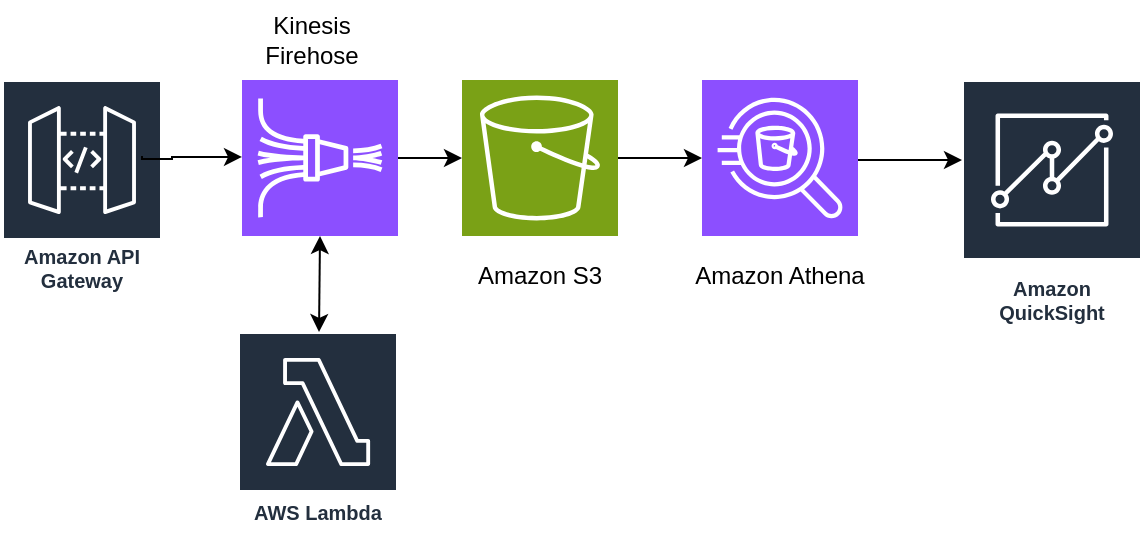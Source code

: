 <mxfile version="24.7.0" type="github">
  <diagram name="Page-1" id="drvWwoh4-EsniAYj6IIH">
    <mxGraphModel dx="737" dy="318" grid="1" gridSize="10" guides="1" tooltips="1" connect="1" arrows="1" fold="1" page="1" pageScale="1" pageWidth="850" pageHeight="1100" math="0" shadow="0">
      <root>
        <mxCell id="0" />
        <mxCell id="1" parent="0" />
        <mxCell id="lQF8d-zKFmobtxhJYs-Z-1" value="Amazon API Gateway" style="sketch=0;outlineConnect=0;fontColor=#232F3E;gradientColor=none;strokeColor=#ffffff;fillColor=#232F3E;dashed=0;verticalLabelPosition=middle;verticalAlign=bottom;align=center;html=1;whiteSpace=wrap;fontSize=10;fontStyle=1;spacing=3;shape=mxgraph.aws4.productIcon;prIcon=mxgraph.aws4.api_gateway;" vertex="1" parent="1">
          <mxGeometry x="170" y="160" width="80" height="110" as="geometry" />
        </mxCell>
        <mxCell id="lQF8d-zKFmobtxhJYs-Z-5" style="edgeStyle=orthogonalEdgeStyle;rounded=0;orthogonalLoop=1;jettySize=auto;html=1;" edge="1" parent="1" source="lQF8d-zKFmobtxhJYs-Z-2" target="lQF8d-zKFmobtxhJYs-Z-3">
          <mxGeometry relative="1" as="geometry" />
        </mxCell>
        <mxCell id="lQF8d-zKFmobtxhJYs-Z-2" value="" style="sketch=0;points=[[0,0,0],[0.25,0,0],[0.5,0,0],[0.75,0,0],[1,0,0],[0,1,0],[0.25,1,0],[0.5,1,0],[0.75,1,0],[1,1,0],[0,0.25,0],[0,0.5,0],[0,0.75,0],[1,0.25,0],[1,0.5,0],[1,0.75,0]];outlineConnect=0;fontColor=#232F3E;fillColor=#8C4FFF;strokeColor=#ffffff;dashed=0;verticalLabelPosition=bottom;verticalAlign=top;align=center;html=1;fontSize=12;fontStyle=0;aspect=fixed;shape=mxgraph.aws4.resourceIcon;resIcon=mxgraph.aws4.kinesis_data_firehose;" vertex="1" parent="1">
          <mxGeometry x="290" y="160" width="78" height="78" as="geometry" />
        </mxCell>
        <mxCell id="lQF8d-zKFmobtxhJYs-Z-8" style="edgeStyle=orthogonalEdgeStyle;rounded=0;orthogonalLoop=1;jettySize=auto;html=1;" edge="1" parent="1" source="lQF8d-zKFmobtxhJYs-Z-3" target="lQF8d-zKFmobtxhJYs-Z-7">
          <mxGeometry relative="1" as="geometry" />
        </mxCell>
        <mxCell id="lQF8d-zKFmobtxhJYs-Z-3" value="" style="sketch=0;points=[[0,0,0],[0.25,0,0],[0.5,0,0],[0.75,0,0],[1,0,0],[0,1,0],[0.25,1,0],[0.5,1,0],[0.75,1,0],[1,1,0],[0,0.25,0],[0,0.5,0],[0,0.75,0],[1,0.25,0],[1,0.5,0],[1,0.75,0]];outlineConnect=0;fontColor=#232F3E;fillColor=#7AA116;strokeColor=#ffffff;dashed=0;verticalLabelPosition=bottom;verticalAlign=top;align=center;html=1;fontSize=12;fontStyle=0;aspect=fixed;shape=mxgraph.aws4.resourceIcon;resIcon=mxgraph.aws4.s3;" vertex="1" parent="1">
          <mxGeometry x="400" y="160" width="78" height="78" as="geometry" />
        </mxCell>
        <mxCell id="lQF8d-zKFmobtxhJYs-Z-6" style="edgeStyle=orthogonalEdgeStyle;rounded=0;orthogonalLoop=1;jettySize=auto;html=1;entryX=0;entryY=0.5;entryDx=0;entryDy=0;entryPerimeter=0;" edge="1" parent="1">
          <mxGeometry relative="1" as="geometry">
            <mxPoint x="240" y="198" as="sourcePoint" />
            <mxPoint x="290" y="198.49" as="targetPoint" />
            <Array as="points">
              <mxPoint x="255" y="199.49" />
              <mxPoint x="255" y="198.49" />
            </Array>
          </mxGeometry>
        </mxCell>
        <mxCell id="lQF8d-zKFmobtxhJYs-Z-11" style="edgeStyle=orthogonalEdgeStyle;rounded=0;orthogonalLoop=1;jettySize=auto;html=1;" edge="1" parent="1" source="lQF8d-zKFmobtxhJYs-Z-7" target="lQF8d-zKFmobtxhJYs-Z-10">
          <mxGeometry relative="1" as="geometry">
            <mxPoint x="620" y="199" as="targetPoint" />
            <Array as="points">
              <mxPoint x="640" y="200" />
              <mxPoint x="640" y="200" />
            </Array>
          </mxGeometry>
        </mxCell>
        <mxCell id="lQF8d-zKFmobtxhJYs-Z-7" value="" style="sketch=0;points=[[0,0,0],[0.25,0,0],[0.5,0,0],[0.75,0,0],[1,0,0],[0,1,0],[0.25,1,0],[0.5,1,0],[0.75,1,0],[1,1,0],[0,0.25,0],[0,0.5,0],[0,0.75,0],[1,0.25,0],[1,0.5,0],[1,0.75,0]];outlineConnect=0;fontColor=#232F3E;fillColor=#8C4FFF;strokeColor=#ffffff;dashed=0;verticalLabelPosition=bottom;verticalAlign=top;align=center;html=1;fontSize=12;fontStyle=0;aspect=fixed;shape=mxgraph.aws4.resourceIcon;resIcon=mxgraph.aws4.athena;" vertex="1" parent="1">
          <mxGeometry x="520" y="160" width="78" height="78" as="geometry" />
        </mxCell>
        <mxCell id="lQF8d-zKFmobtxhJYs-Z-10" value="Amazon QuickSight" style="sketch=0;outlineConnect=0;fontColor=#232F3E;gradientColor=none;strokeColor=#ffffff;fillColor=#232F3E;dashed=0;verticalLabelPosition=middle;verticalAlign=bottom;align=center;html=1;whiteSpace=wrap;fontSize=10;fontStyle=1;spacing=3;shape=mxgraph.aws4.productIcon;prIcon=mxgraph.aws4.quicksight;" vertex="1" parent="1">
          <mxGeometry x="650" y="160" width="90" height="126" as="geometry" />
        </mxCell>
        <mxCell id="lQF8d-zKFmobtxhJYs-Z-12" value="AWS Lambda" style="sketch=0;outlineConnect=0;fontColor=#232F3E;gradientColor=none;strokeColor=#ffffff;fillColor=#232F3E;dashed=0;verticalLabelPosition=middle;verticalAlign=bottom;align=center;html=1;whiteSpace=wrap;fontSize=10;fontStyle=1;spacing=3;shape=mxgraph.aws4.productIcon;prIcon=mxgraph.aws4.lambda;" vertex="1" parent="1">
          <mxGeometry x="288" y="286" width="80" height="100" as="geometry" />
        </mxCell>
        <mxCell id="lQF8d-zKFmobtxhJYs-Z-14" value="" style="endArrow=classic;startArrow=classic;html=1;rounded=0;entryX=0.5;entryY=1;entryDx=0;entryDy=0;entryPerimeter=0;" edge="1" parent="1" source="lQF8d-zKFmobtxhJYs-Z-12" target="lQF8d-zKFmobtxhJYs-Z-2">
          <mxGeometry width="50" height="50" relative="1" as="geometry">
            <mxPoint x="329" y="280" as="sourcePoint" />
            <mxPoint x="368" y="238" as="targetPoint" />
          </mxGeometry>
        </mxCell>
        <mxCell id="lQF8d-zKFmobtxhJYs-Z-17" value="Kinesis Firehose" style="text;html=1;align=center;verticalAlign=middle;whiteSpace=wrap;rounded=0;" vertex="1" parent="1">
          <mxGeometry x="280" y="120" width="90" height="40" as="geometry" />
        </mxCell>
        <mxCell id="lQF8d-zKFmobtxhJYs-Z-18" value="Amazon S3" style="text;html=1;align=center;verticalAlign=middle;whiteSpace=wrap;rounded=0;" vertex="1" parent="1">
          <mxGeometry x="394" y="238" width="90" height="40" as="geometry" />
        </mxCell>
        <mxCell id="lQF8d-zKFmobtxhJYs-Z-19" value="Amazon Athena" style="text;html=1;align=center;verticalAlign=middle;whiteSpace=wrap;rounded=0;" vertex="1" parent="1">
          <mxGeometry x="514" y="238" width="90" height="40" as="geometry" />
        </mxCell>
      </root>
    </mxGraphModel>
  </diagram>
</mxfile>
